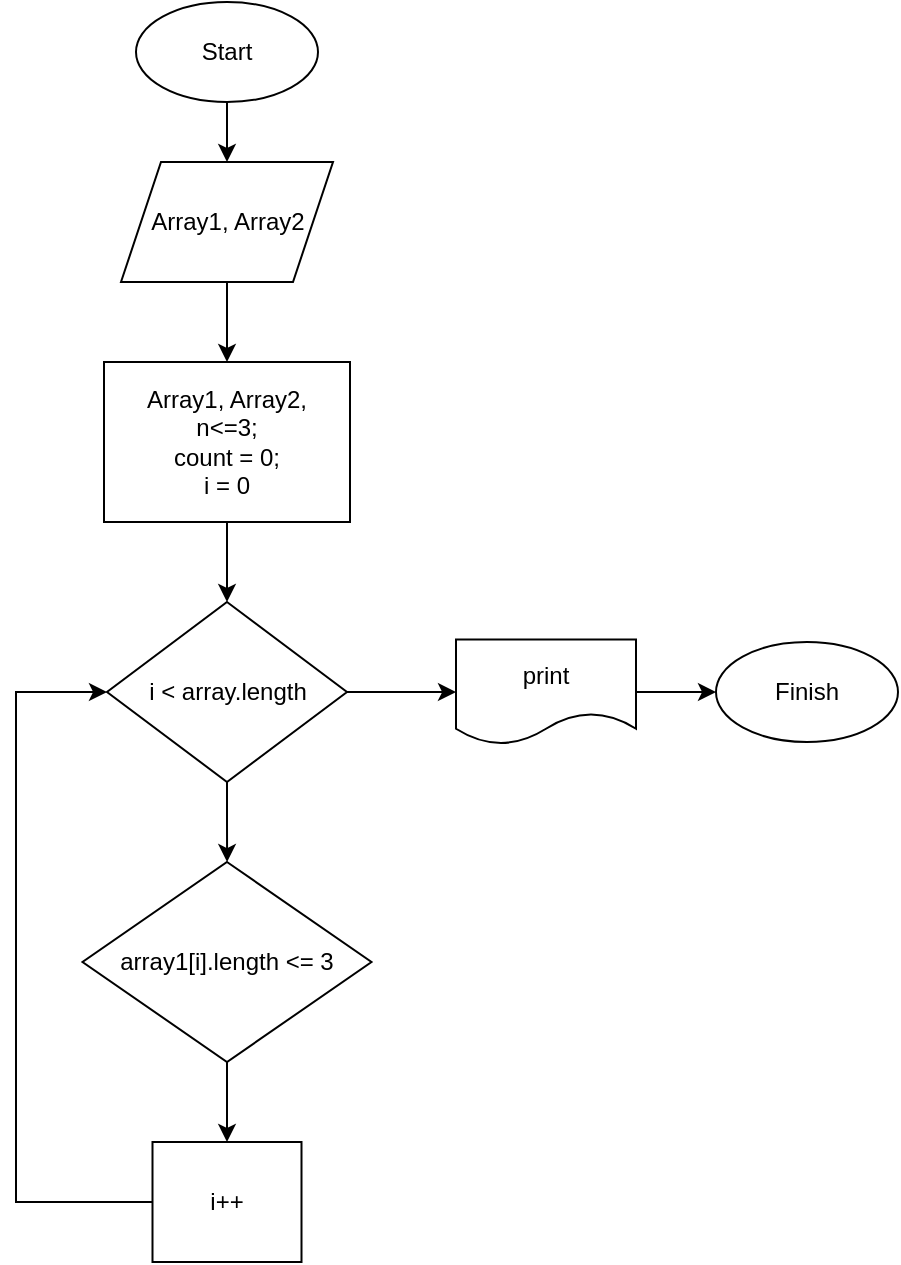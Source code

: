 <mxfile version="20.8.21" type="device"><diagram name="Страница 1" id="qzPdV_40z2uM9kVOA00A"><mxGraphModel dx="2400" dy="1620" grid="1" gridSize="10" guides="1" tooltips="1" connect="1" arrows="1" fold="1" page="1" pageScale="1" pageWidth="827" pageHeight="1169" math="0" shadow="0"><root><mxCell id="0"/><mxCell id="1" parent="0"/><mxCell id="nS8-q4LGV0PQpRxKD-cQ-1" value="" style="edgeStyle=orthogonalEdgeStyle;rounded=0;orthogonalLoop=1;jettySize=auto;html=1;" edge="1" parent="1" source="lX8CXn80p4Tac10BTJD2-1" target="lX8CXn80p4Tac10BTJD2-3"><mxGeometry relative="1" as="geometry"/></mxCell><mxCell id="lX8CXn80p4Tac10BTJD2-1" value="Array1, Array2" style="shape=parallelogram;perimeter=parallelogramPerimeter;whiteSpace=wrap;html=1;fixedSize=1;" parent="1" vertex="1"><mxGeometry x="-1287.5" y="-1050" width="106" height="60" as="geometry"/></mxCell><mxCell id="lX8CXn80p4Tac10BTJD2-9" value="" style="edgeStyle=orthogonalEdgeStyle;rounded=0;orthogonalLoop=1;jettySize=auto;html=1;" parent="1" source="lX8CXn80p4Tac10BTJD2-2" target="lX8CXn80p4Tac10BTJD2-1" edge="1"><mxGeometry relative="1" as="geometry"/></mxCell><mxCell id="lX8CXn80p4Tac10BTJD2-2" value="Start" style="ellipse;whiteSpace=wrap;html=1;" parent="1" vertex="1"><mxGeometry x="-1280" y="-1130" width="91" height="50" as="geometry"/></mxCell><mxCell id="nS8-q4LGV0PQpRxKD-cQ-2" value="" style="edgeStyle=orthogonalEdgeStyle;rounded=0;orthogonalLoop=1;jettySize=auto;html=1;" edge="1" parent="1" source="lX8CXn80p4Tac10BTJD2-3" target="lX8CXn80p4Tac10BTJD2-4"><mxGeometry relative="1" as="geometry"/></mxCell><mxCell id="lX8CXn80p4Tac10BTJD2-3" value="Array1, Array2,&lt;br&gt;n&amp;lt;=3;&lt;br&gt;count = 0;&lt;br&gt;i = 0" style="rounded=0;whiteSpace=wrap;html=1;" parent="1" vertex="1"><mxGeometry x="-1296" y="-950" width="123" height="80" as="geometry"/></mxCell><mxCell id="nS8-q4LGV0PQpRxKD-cQ-3" value="" style="edgeStyle=orthogonalEdgeStyle;rounded=0;orthogonalLoop=1;jettySize=auto;html=1;" edge="1" parent="1" source="lX8CXn80p4Tac10BTJD2-4" target="lX8CXn80p4Tac10BTJD2-5"><mxGeometry relative="1" as="geometry"/></mxCell><mxCell id="nS8-q4LGV0PQpRxKD-cQ-6" value="" style="edgeStyle=orthogonalEdgeStyle;rounded=0;orthogonalLoop=1;jettySize=auto;html=1;" edge="1" parent="1" source="lX8CXn80p4Tac10BTJD2-4" target="lX8CXn80p4Tac10BTJD2-7"><mxGeometry relative="1" as="geometry"/></mxCell><mxCell id="lX8CXn80p4Tac10BTJD2-4" value="i &amp;lt; array.length" style="rhombus;whiteSpace=wrap;html=1;" parent="1" vertex="1"><mxGeometry x="-1294.5" y="-830" width="120" height="90" as="geometry"/></mxCell><mxCell id="nS8-q4LGV0PQpRxKD-cQ-5" value="" style="edgeStyle=orthogonalEdgeStyle;rounded=0;orthogonalLoop=1;jettySize=auto;html=1;" edge="1" parent="1" source="lX8CXn80p4Tac10BTJD2-5" target="lX8CXn80p4Tac10BTJD2-6"><mxGeometry relative="1" as="geometry"/></mxCell><mxCell id="lX8CXn80p4Tac10BTJD2-5" value="array1[i].length &amp;lt;= 3" style="rhombus;whiteSpace=wrap;html=1;" parent="1" vertex="1"><mxGeometry x="-1306.75" y="-700" width="144.5" height="100" as="geometry"/></mxCell><mxCell id="lX8CXn80p4Tac10BTJD2-8" style="edgeStyle=orthogonalEdgeStyle;rounded=0;orthogonalLoop=1;jettySize=auto;html=1;entryX=0;entryY=0.5;entryDx=0;entryDy=0;" parent="1" source="lX8CXn80p4Tac10BTJD2-6" target="lX8CXn80p4Tac10BTJD2-4" edge="1"><mxGeometry relative="1" as="geometry"><Array as="points"><mxPoint x="-1340" y="-530"/><mxPoint x="-1340" y="-785"/></Array></mxGeometry></mxCell><mxCell id="lX8CXn80p4Tac10BTJD2-6" value="i++" style="rounded=0;whiteSpace=wrap;html=1;" parent="1" vertex="1"><mxGeometry x="-1271.75" y="-560" width="74.5" height="60" as="geometry"/></mxCell><mxCell id="nS8-q4LGV0PQpRxKD-cQ-10" value="" style="edgeStyle=orthogonalEdgeStyle;rounded=0;orthogonalLoop=1;jettySize=auto;html=1;" edge="1" parent="1" source="lX8CXn80p4Tac10BTJD2-7" target="nS8-q4LGV0PQpRxKD-cQ-8"><mxGeometry relative="1" as="geometry"/></mxCell><mxCell id="lX8CXn80p4Tac10BTJD2-7" value="print" style="shape=document;whiteSpace=wrap;html=1;boundedLbl=1;" parent="1" vertex="1"><mxGeometry x="-1120" y="-811.25" width="90" height="52.5" as="geometry"/></mxCell><mxCell id="nS8-q4LGV0PQpRxKD-cQ-8" value="Finish" style="ellipse;whiteSpace=wrap;html=1;" vertex="1" parent="1"><mxGeometry x="-990" y="-810" width="91" height="50" as="geometry"/></mxCell></root></mxGraphModel></diagram></mxfile>